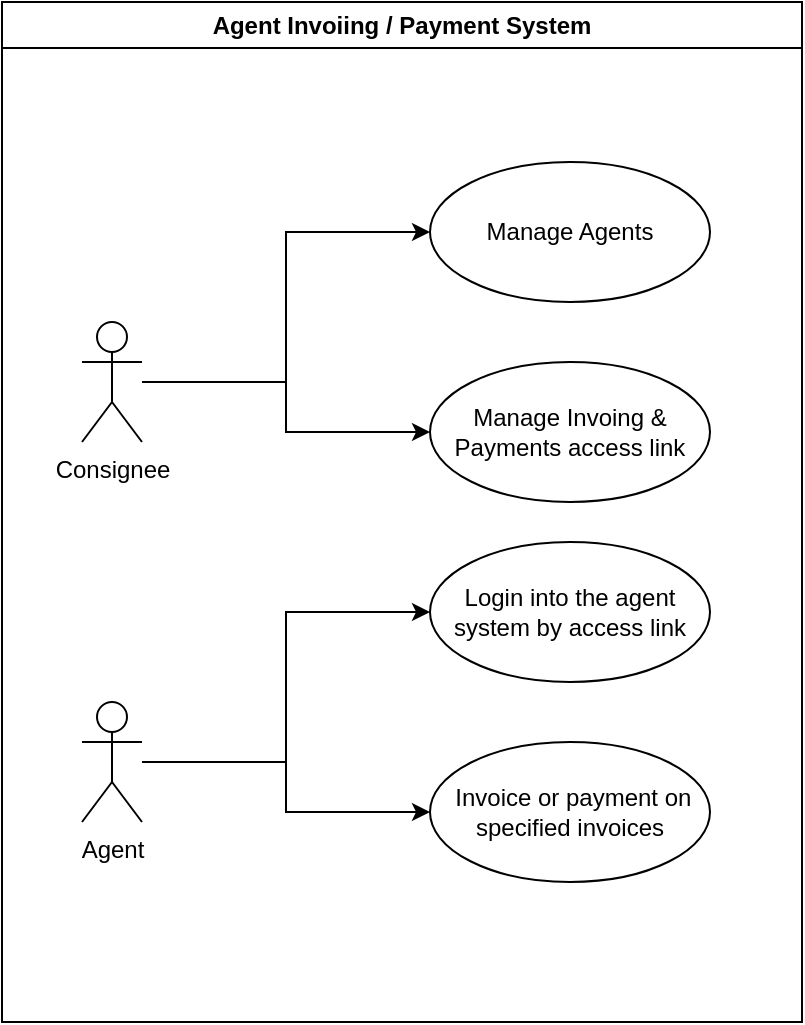 <mxfile version="21.6.9" type="github">
  <diagram name="第 1 页" id="mpA3fjl369TNl9NvuZEH">
    <mxGraphModel dx="1050" dy="574" grid="1" gridSize="10" guides="1" tooltips="1" connect="1" arrows="1" fold="1" page="1" pageScale="1" pageWidth="827" pageHeight="1169" math="0" shadow="0">
      <root>
        <mxCell id="0" />
        <mxCell id="1" parent="0" />
        <mxCell id="aOk2DJcT04LAwnS8p_ow-2" value="&lt;div class=&quot;lake-content&quot;&gt;Manage Agents&lt;/div&gt;" style="ellipse;whiteSpace=wrap;html=1;" parent="1" vertex="1">
          <mxGeometry x="274" y="190" width="140" height="70" as="geometry" />
        </mxCell>
        <mxCell id="Aq03lgx9IVbEHnPTXOw4-1" style="edgeStyle=orthogonalEdgeStyle;rounded=0;orthogonalLoop=1;jettySize=auto;html=1;entryX=0;entryY=0.5;entryDx=0;entryDy=0;" edge="1" parent="1" source="aOk2DJcT04LAwnS8p_ow-3" target="aOk2DJcT04LAwnS8p_ow-2">
          <mxGeometry relative="1" as="geometry" />
        </mxCell>
        <mxCell id="Aq03lgx9IVbEHnPTXOw4-3" style="edgeStyle=orthogonalEdgeStyle;rounded=0;orthogonalLoop=1;jettySize=auto;html=1;" edge="1" parent="1" source="aOk2DJcT04LAwnS8p_ow-3" target="Aq03lgx9IVbEHnPTXOw4-2">
          <mxGeometry relative="1" as="geometry" />
        </mxCell>
        <mxCell id="aOk2DJcT04LAwnS8p_ow-3" value="Consignee" style="shape=umlActor;verticalLabelPosition=bottom;verticalAlign=top;html=1;" parent="1" vertex="1">
          <mxGeometry x="100" y="270" width="30" height="60" as="geometry" />
        </mxCell>
        <mxCell id="Aq03lgx9IVbEHnPTXOw4-2" value="&lt;div class=&quot;lake-content&quot;&gt;Manage Invoing &amp;amp; Payments access link&lt;/div&gt;" style="ellipse;whiteSpace=wrap;html=1;" vertex="1" parent="1">
          <mxGeometry x="274" y="290" width="140" height="70" as="geometry" />
        </mxCell>
        <mxCell id="Aq03lgx9IVbEHnPTXOw4-4" value="&lt;div class=&quot;lake-content&quot;&gt;Login into the agent system by access link&lt;/div&gt;" style="ellipse;whiteSpace=wrap;html=1;" vertex="1" parent="1">
          <mxGeometry x="274" y="380" width="140" height="70" as="geometry" />
        </mxCell>
        <mxCell id="Aq03lgx9IVbEHnPTXOw4-5" style="edgeStyle=orthogonalEdgeStyle;rounded=0;orthogonalLoop=1;jettySize=auto;html=1;entryX=0;entryY=0.5;entryDx=0;entryDy=0;" edge="1" parent="1" source="Aq03lgx9IVbEHnPTXOw4-7" target="Aq03lgx9IVbEHnPTXOw4-4">
          <mxGeometry relative="1" as="geometry" />
        </mxCell>
        <mxCell id="Aq03lgx9IVbEHnPTXOw4-6" style="edgeStyle=orthogonalEdgeStyle;rounded=0;orthogonalLoop=1;jettySize=auto;html=1;" edge="1" parent="1" source="Aq03lgx9IVbEHnPTXOw4-7" target="Aq03lgx9IVbEHnPTXOw4-8">
          <mxGeometry relative="1" as="geometry" />
        </mxCell>
        <mxCell id="Aq03lgx9IVbEHnPTXOw4-7" value="Agent" style="shape=umlActor;verticalLabelPosition=bottom;verticalAlign=top;html=1;" vertex="1" parent="1">
          <mxGeometry x="100" y="460" width="30" height="60" as="geometry" />
        </mxCell>
        <mxCell id="Aq03lgx9IVbEHnPTXOw4-8" value="&lt;div class=&quot;lake-content&quot;&gt;&amp;nbsp;Invoice or payment on specified invoices&lt;/div&gt;" style="ellipse;whiteSpace=wrap;html=1;" vertex="1" parent="1">
          <mxGeometry x="274" y="480" width="140" height="70" as="geometry" />
        </mxCell>
        <mxCell id="Aq03lgx9IVbEHnPTXOw4-10" value="Agent Invoiing / Payment System" style="swimlane;whiteSpace=wrap;html=1;" vertex="1" parent="1">
          <mxGeometry x="60" y="110" width="400" height="510" as="geometry" />
        </mxCell>
      </root>
    </mxGraphModel>
  </diagram>
</mxfile>
